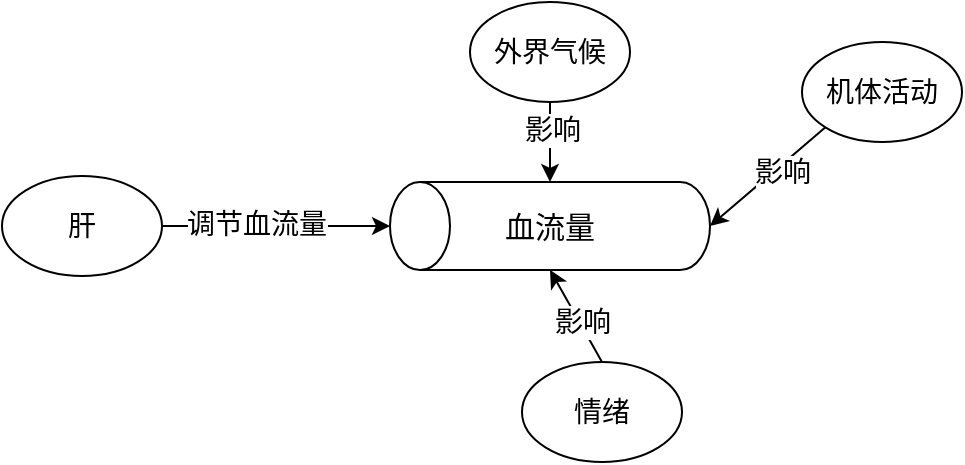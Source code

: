<mxfile version="22.1.17" type="github">
  <diagram name="第 1 页" id="fQ9tRousY5DSWFT8Y5-h">
    <mxGraphModel dx="1050" dy="557" grid="1" gridSize="10" guides="1" tooltips="1" connect="1" arrows="1" fold="1" page="1" pageScale="1" pageWidth="827" pageHeight="1169" math="0" shadow="0">
      <root>
        <mxCell id="0" />
        <mxCell id="1" parent="0" />
        <mxCell id="rwyLPuIKU-v4uoEsg2RG-1" value="" style="shape=cylinder3;whiteSpace=wrap;html=1;boundedLbl=1;backgroundOutline=1;size=15;rotation=-90;" vertex="1" parent="1">
          <mxGeometry x="462" y="112" width="44" height="160" as="geometry" />
        </mxCell>
        <mxCell id="rwyLPuIKU-v4uoEsg2RG-2" value="血流量" style="text;html=1;strokeColor=none;fillColor=none;align=center;verticalAlign=middle;whiteSpace=wrap;rounded=0;fontSize=15;" vertex="1" parent="1">
          <mxGeometry x="454" y="177" width="60" height="30" as="geometry" />
        </mxCell>
        <mxCell id="rwyLPuIKU-v4uoEsg2RG-4" value="机体活动" style="ellipse;whiteSpace=wrap;html=1;fontSize=14;" vertex="1" parent="1">
          <mxGeometry x="610" y="100" width="80" height="50" as="geometry" />
        </mxCell>
        <mxCell id="rwyLPuIKU-v4uoEsg2RG-6" value="外界气候" style="ellipse;whiteSpace=wrap;html=1;fontSize=14;" vertex="1" parent="1">
          <mxGeometry x="444" y="80" width="80" height="50" as="geometry" />
        </mxCell>
        <mxCell id="rwyLPuIKU-v4uoEsg2RG-7" value="情绪" style="ellipse;whiteSpace=wrap;html=1;fontSize=14;" vertex="1" parent="1">
          <mxGeometry x="470" y="260" width="80" height="50" as="geometry" />
        </mxCell>
        <mxCell id="rwyLPuIKU-v4uoEsg2RG-10" value="" style="endArrow=classic;html=1;rounded=0;entryX=0.5;entryY=1;entryDx=0;entryDy=0;entryPerimeter=0;exitX=0;exitY=1;exitDx=0;exitDy=0;" edge="1" parent="1" source="rwyLPuIKU-v4uoEsg2RG-4" target="rwyLPuIKU-v4uoEsg2RG-1">
          <mxGeometry width="50" height="50" relative="1" as="geometry">
            <mxPoint x="640" y="310" as="sourcePoint" />
            <mxPoint x="690" y="260" as="targetPoint" />
          </mxGeometry>
        </mxCell>
        <mxCell id="rwyLPuIKU-v4uoEsg2RG-14" value="&lt;font style=&quot;font-size: 14px;&quot;&gt;影响&lt;/font&gt;" style="edgeLabel;html=1;align=center;verticalAlign=middle;resizable=0;points=[];" vertex="1" connectable="0" parent="rwyLPuIKU-v4uoEsg2RG-10">
          <mxGeometry x="-0.179" y="3" relative="1" as="geometry">
            <mxPoint as="offset" />
          </mxGeometry>
        </mxCell>
        <mxCell id="rwyLPuIKU-v4uoEsg2RG-11" value="" style="endArrow=classic;html=1;rounded=0;exitX=0.5;exitY=1;exitDx=0;exitDy=0;entryX=1;entryY=0.5;entryDx=0;entryDy=0;entryPerimeter=0;" edge="1" parent="1" source="rwyLPuIKU-v4uoEsg2RG-6" target="rwyLPuIKU-v4uoEsg2RG-1">
          <mxGeometry width="50" height="50" relative="1" as="geometry">
            <mxPoint x="360" y="330" as="sourcePoint" />
            <mxPoint x="250" y="440" as="targetPoint" />
          </mxGeometry>
        </mxCell>
        <mxCell id="rwyLPuIKU-v4uoEsg2RG-13" value="影响" style="edgeLabel;html=1;align=center;verticalAlign=middle;resizable=0;points=[];fontSize=14;" vertex="1" connectable="0" parent="rwyLPuIKU-v4uoEsg2RG-11">
          <mxGeometry x="-0.3" y="1" relative="1" as="geometry">
            <mxPoint as="offset" />
          </mxGeometry>
        </mxCell>
        <mxCell id="rwyLPuIKU-v4uoEsg2RG-12" value="" style="endArrow=classic;html=1;rounded=0;entryX=0;entryY=0.5;entryDx=0;entryDy=0;entryPerimeter=0;exitX=0.5;exitY=0;exitDx=0;exitDy=0;" edge="1" parent="1" source="rwyLPuIKU-v4uoEsg2RG-7" target="rwyLPuIKU-v4uoEsg2RG-1">
          <mxGeometry width="50" height="50" relative="1" as="geometry">
            <mxPoint x="310" y="490" as="sourcePoint" />
            <mxPoint x="360" y="440" as="targetPoint" />
          </mxGeometry>
        </mxCell>
        <mxCell id="rwyLPuIKU-v4uoEsg2RG-15" value="影响" style="edgeLabel;html=1;align=center;verticalAlign=middle;resizable=0;points=[];fontSize=14;" vertex="1" connectable="0" parent="rwyLPuIKU-v4uoEsg2RG-12">
          <mxGeometry x="-0.106" relative="1" as="geometry">
            <mxPoint x="1" as="offset" />
          </mxGeometry>
        </mxCell>
        <mxCell id="rwyLPuIKU-v4uoEsg2RG-17" style="edgeStyle=orthogonalEdgeStyle;rounded=0;orthogonalLoop=1;jettySize=auto;html=1;exitX=1;exitY=0.5;exitDx=0;exitDy=0;" edge="1" parent="1" source="rwyLPuIKU-v4uoEsg2RG-16" target="rwyLPuIKU-v4uoEsg2RG-1">
          <mxGeometry relative="1" as="geometry" />
        </mxCell>
        <mxCell id="rwyLPuIKU-v4uoEsg2RG-18" value="调节血流量" style="edgeLabel;html=1;align=center;verticalAlign=middle;resizable=0;points=[];fontSize=14;" vertex="1" connectable="0" parent="rwyLPuIKU-v4uoEsg2RG-17">
          <mxGeometry x="-0.176" y="1" relative="1" as="geometry">
            <mxPoint as="offset" />
          </mxGeometry>
        </mxCell>
        <mxCell id="rwyLPuIKU-v4uoEsg2RG-16" value="肝" style="ellipse;whiteSpace=wrap;html=1;fontSize=14;" vertex="1" parent="1">
          <mxGeometry x="210" y="167" width="80" height="50" as="geometry" />
        </mxCell>
      </root>
    </mxGraphModel>
  </diagram>
</mxfile>
